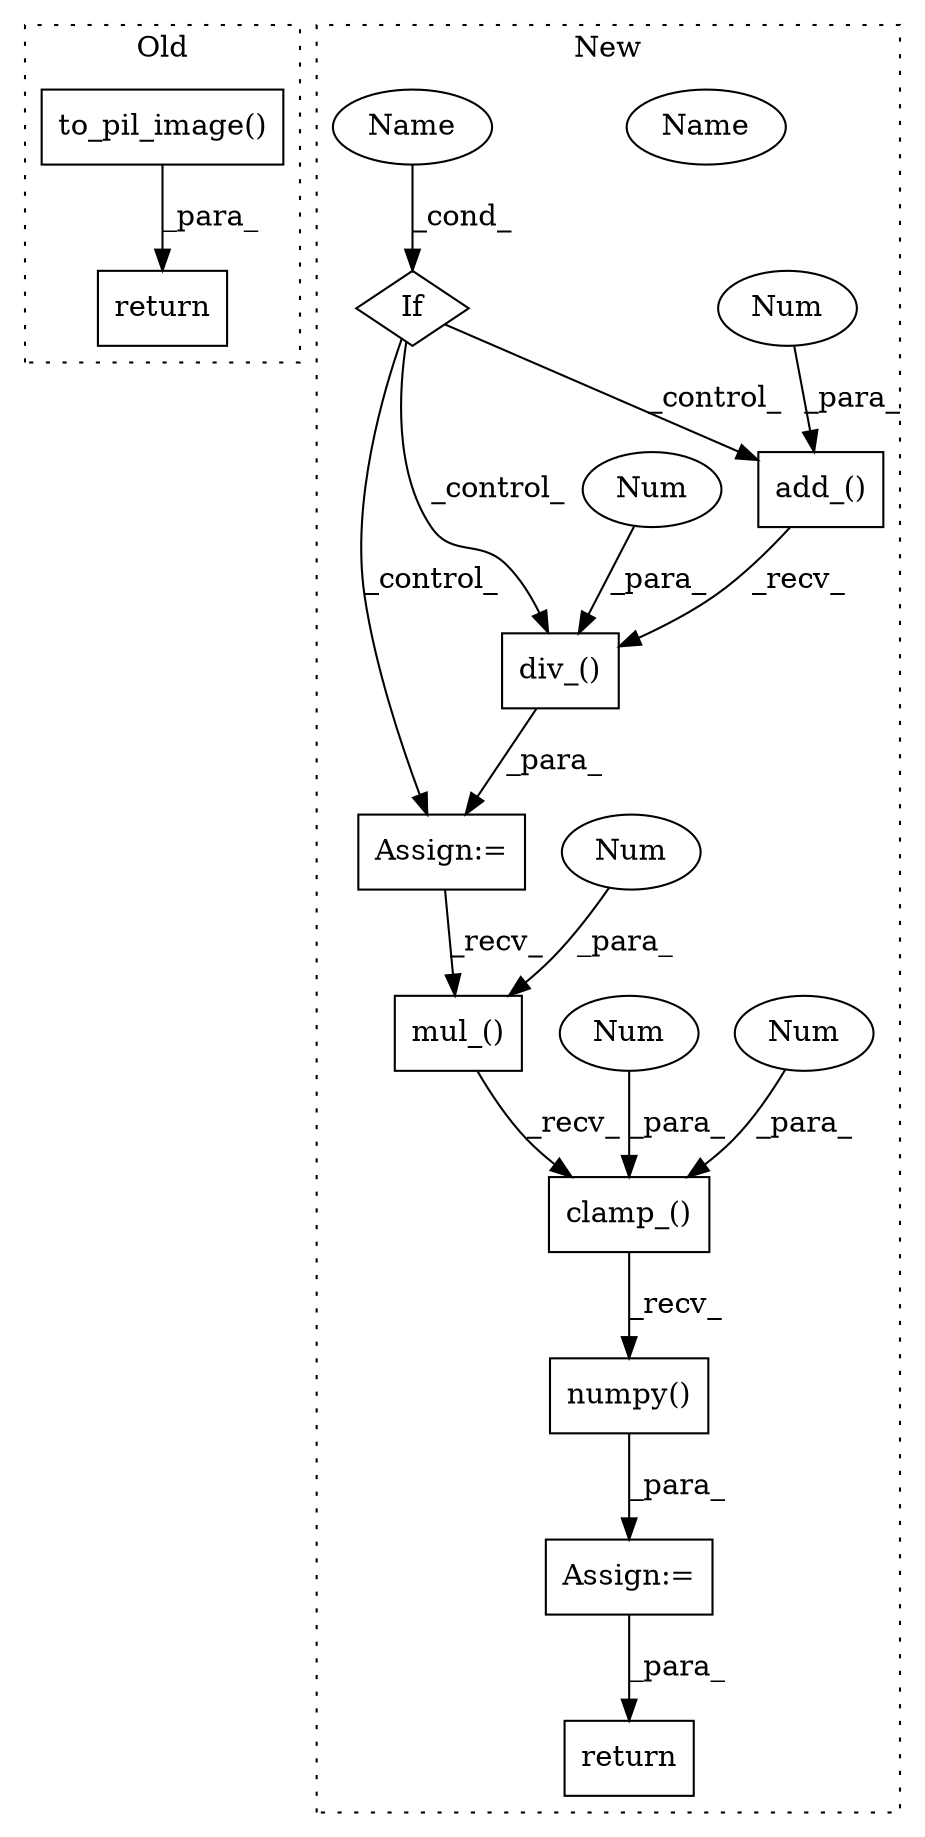 digraph G {
subgraph cluster0 {
1 [label="return" a="93" s="2396" l="7" shape="box"];
6 [label="to_pil_image()" a="75" s="2403,2424" l="15,1" shape="box"];
label = "Old";
style="dotted";
}
subgraph cluster1 {
2 [label="div_()" a="75" s="2950,2975" l="22,1" shape="box"];
3 [label="return" a="93" s="3102" l="7" shape="box"];
4 [label="Num" a="76" s="2972" l="3" shape="ellipse"];
5 [label="If" a="96" s="2918" l="3" shape="diamond"];
7 [label="add_()" a="75" s="2950,2965" l="12,1" shape="box"];
8 [label="Num" a="76" s="2962" l="3" shape="ellipse"];
9 [label="Name" a="87" s="2921" l="10" shape="ellipse"];
10 [label="numpy()" a="75" s="3005" l="90" shape="box"];
11 [label="Assign:=" a="68" s="2947" l="3" shape="box"];
12 [label="Assign:=" a="68" s="2986" l="3" shape="box"];
13 [label="mul_()" a="75" s="3005,3031" l="23,1" shape="box"];
14 [label="Num" a="76" s="3028" l="3" shape="ellipse"];
15 [label="clamp_()" a="75" s="3005,3046" l="35,1" shape="box"];
16 [label="Num" a="76" s="3043" l="3" shape="ellipse"];
17 [label="Num" a="76" s="3040" l="1" shape="ellipse"];
18 [label="Name" a="87" s="2921" l="10" shape="ellipse"];
label = "New";
style="dotted";
}
2 -> 11 [label="_para_"];
4 -> 2 [label="_para_"];
5 -> 7 [label="_control_"];
5 -> 11 [label="_control_"];
5 -> 2 [label="_control_"];
6 -> 1 [label="_para_"];
7 -> 2 [label="_recv_"];
8 -> 7 [label="_para_"];
10 -> 12 [label="_para_"];
11 -> 13 [label="_recv_"];
12 -> 3 [label="_para_"];
13 -> 15 [label="_recv_"];
14 -> 13 [label="_para_"];
15 -> 10 [label="_recv_"];
16 -> 15 [label="_para_"];
17 -> 15 [label="_para_"];
18 -> 5 [label="_cond_"];
}